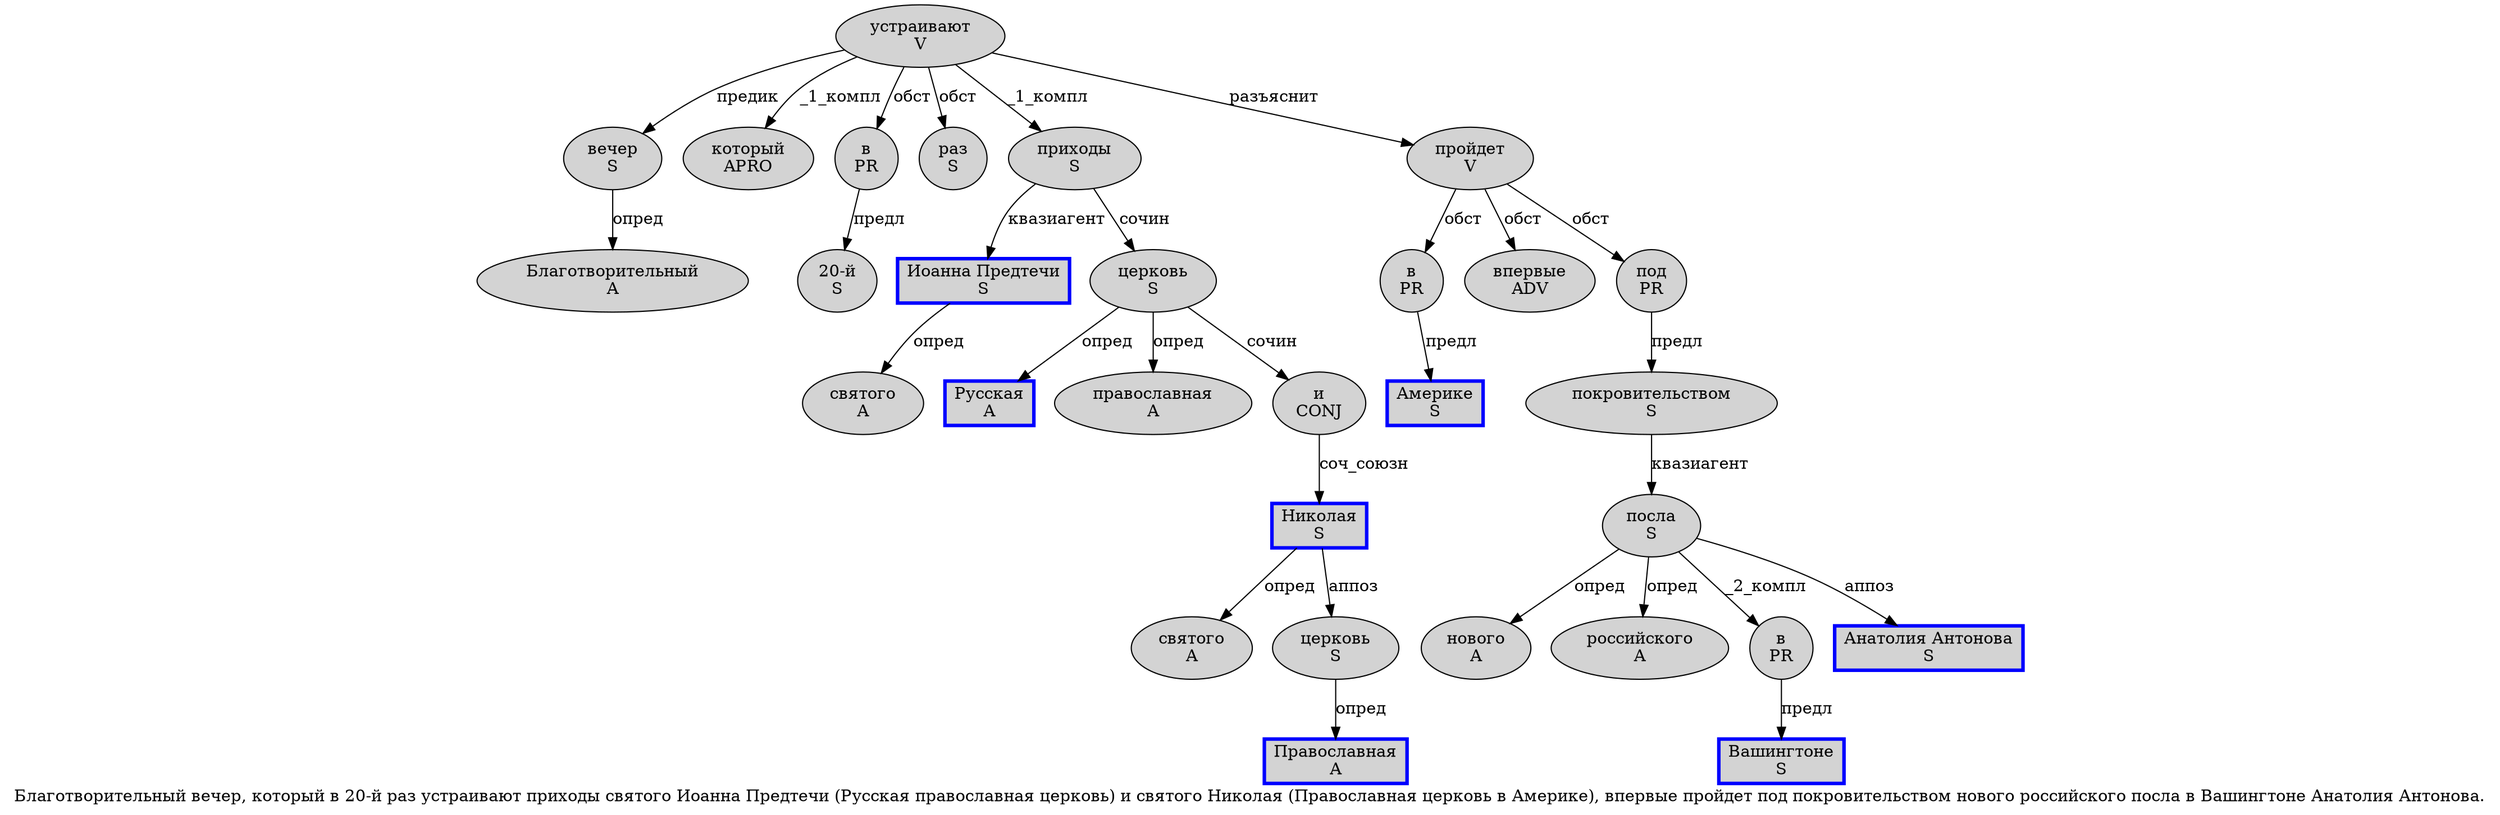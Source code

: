 digraph SENTENCE_1223 {
	graph [label="Благотворительный вечер, который в 20-й раз устраивают приходы святого Иоанна Предтечи (Русская православная церковь) и святого Николая (Православная церковь в Америке), впервые пройдет под покровительством нового российского посла в Вашингтоне Анатолия Антонова."]
	node [style=filled]
		0 [label="Благотворительный
A" color="" fillcolor=lightgray penwidth=1 shape=ellipse]
		1 [label="вечер
S" color="" fillcolor=lightgray penwidth=1 shape=ellipse]
		3 [label="который
APRO" color="" fillcolor=lightgray penwidth=1 shape=ellipse]
		4 [label="в
PR" color="" fillcolor=lightgray penwidth=1 shape=ellipse]
		5 [label="20-й
S" color="" fillcolor=lightgray penwidth=1 shape=ellipse]
		6 [label="раз
S" color="" fillcolor=lightgray penwidth=1 shape=ellipse]
		7 [label="устраивают
V" color="" fillcolor=lightgray penwidth=1 shape=ellipse]
		8 [label="приходы
S" color="" fillcolor=lightgray penwidth=1 shape=ellipse]
		9 [label="святого
A" color="" fillcolor=lightgray penwidth=1 shape=ellipse]
		10 [label="Иоанна Предтечи
S" color=blue fillcolor=lightgray penwidth=3 shape=box]
		12 [label="Русская
A" color=blue fillcolor=lightgray penwidth=3 shape=box]
		13 [label="православная
A" color="" fillcolor=lightgray penwidth=1 shape=ellipse]
		14 [label="церковь
S" color="" fillcolor=lightgray penwidth=1 shape=ellipse]
		16 [label="и
CONJ" color="" fillcolor=lightgray penwidth=1 shape=ellipse]
		17 [label="святого
A" color="" fillcolor=lightgray penwidth=1 shape=ellipse]
		18 [label="Николая
S" color=blue fillcolor=lightgray penwidth=3 shape=box]
		20 [label="Православная
A" color=blue fillcolor=lightgray penwidth=3 shape=box]
		21 [label="церковь
S" color="" fillcolor=lightgray penwidth=1 shape=ellipse]
		22 [label="в
PR" color="" fillcolor=lightgray penwidth=1 shape=ellipse]
		23 [label="Америке
S" color=blue fillcolor=lightgray penwidth=3 shape=box]
		26 [label="впервые
ADV" color="" fillcolor=lightgray penwidth=1 shape=ellipse]
		27 [label="пройдет
V" color="" fillcolor=lightgray penwidth=1 shape=ellipse]
		28 [label="под
PR" color="" fillcolor=lightgray penwidth=1 shape=ellipse]
		29 [label="покровительством
S" color="" fillcolor=lightgray penwidth=1 shape=ellipse]
		30 [label="нового
A" color="" fillcolor=lightgray penwidth=1 shape=ellipse]
		31 [label="российского
A" color="" fillcolor=lightgray penwidth=1 shape=ellipse]
		32 [label="посла
S" color="" fillcolor=lightgray penwidth=1 shape=ellipse]
		33 [label="в
PR" color="" fillcolor=lightgray penwidth=1 shape=ellipse]
		34 [label="Вашингтоне
S" color=blue fillcolor=lightgray penwidth=3 shape=box]
		35 [label="Анатолия Антонова
S" color=blue fillcolor=lightgray penwidth=3 shape=box]
			10 -> 9 [label="опред"]
			27 -> 22 [label="обст"]
			27 -> 26 [label="обст"]
			27 -> 28 [label="обст"]
			8 -> 10 [label="квазиагент"]
			8 -> 14 [label="сочин"]
			14 -> 12 [label="опред"]
			14 -> 13 [label="опред"]
			14 -> 16 [label="сочин"]
			4 -> 5 [label="предл"]
			16 -> 18 [label="соч_союзн"]
			29 -> 32 [label="квазиагент"]
			1 -> 0 [label="опред"]
			7 -> 1 [label="предик"]
			7 -> 3 [label="_1_компл"]
			7 -> 4 [label="обст"]
			7 -> 6 [label="обст"]
			7 -> 8 [label="_1_компл"]
			7 -> 27 [label="разъяснит"]
			28 -> 29 [label="предл"]
			22 -> 23 [label="предл"]
			21 -> 20 [label="опред"]
			33 -> 34 [label="предл"]
			18 -> 17 [label="опред"]
			18 -> 21 [label="аппоз"]
			32 -> 30 [label="опред"]
			32 -> 31 [label="опред"]
			32 -> 33 [label="_2_компл"]
			32 -> 35 [label="аппоз"]
}